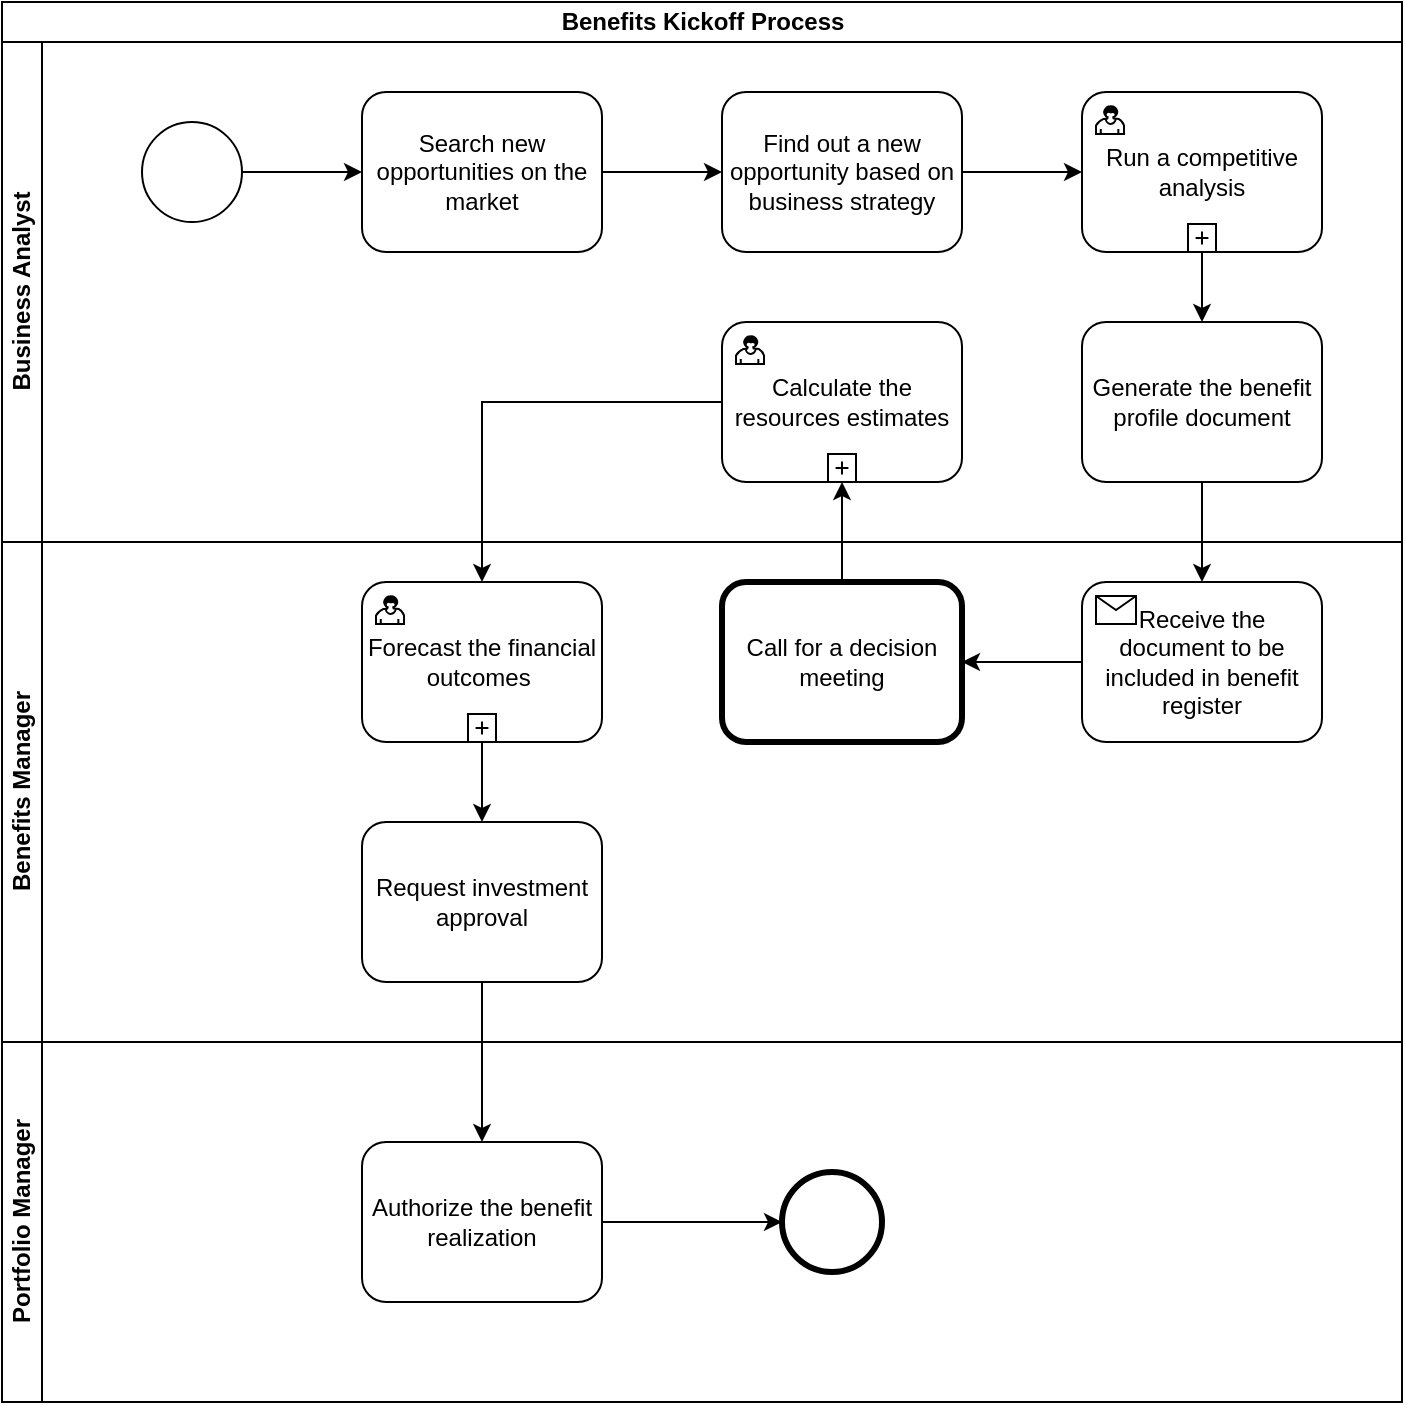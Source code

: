 <mxfile version="13.8.0" type="github"><diagram id="RDtPT-bHixlKmdcHidb1" name="Page-1"><mxGraphModel dx="782" dy="415" grid="1" gridSize="10" guides="1" tooltips="1" connect="1" arrows="1" fold="1" page="1" pageScale="1" pageWidth="850" pageHeight="1100" math="0" shadow="0"><root><mxCell id="0"/><mxCell id="1" parent="0"/><mxCell id="EqA8bBB3nNrjbtlvsTNp-1" value="Benefits Kickoff Process" style="swimlane;html=1;childLayout=stackLayout;resizeParent=1;resizeParentMax=0;horizontal=1;startSize=20;horizontalStack=0;" parent="1" vertex="1"><mxGeometry x="160" y="30" width="700" height="700" as="geometry"/></mxCell><mxCell id="EqA8bBB3nNrjbtlvsTNp-2" value="Business Analyst" style="swimlane;html=1;startSize=20;horizontal=0;" parent="EqA8bBB3nNrjbtlvsTNp-1" vertex="1"><mxGeometry y="20" width="700" height="250" as="geometry"/></mxCell><mxCell id="EqA8bBB3nNrjbtlvsTNp-7" style="edgeStyle=orthogonalEdgeStyle;rounded=0;orthogonalLoop=1;jettySize=auto;html=1;exitX=1;exitY=0.5;exitDx=0;exitDy=0;entryX=0;entryY=0.5;entryDx=0;entryDy=0;" parent="EqA8bBB3nNrjbtlvsTNp-2" source="EqA8bBB3nNrjbtlvsTNp-5" target="EqA8bBB3nNrjbtlvsTNp-6" edge="1"><mxGeometry relative="1" as="geometry"/></mxCell><mxCell id="EqA8bBB3nNrjbtlvsTNp-38" value="Run a competitive analysis" style="html=1;whiteSpace=wrap;rounded=1;dropTarget=0;" parent="EqA8bBB3nNrjbtlvsTNp-2" vertex="1"><mxGeometry x="540" y="25" width="120" height="80" as="geometry"/></mxCell><mxCell id="EqA8bBB3nNrjbtlvsTNp-39" value="" style="html=1;shape=mxgraph.bpmn.user_task;outlineConnect=0;" parent="EqA8bBB3nNrjbtlvsTNp-38" vertex="1"><mxGeometry width="14" height="14" relative="1" as="geometry"><mxPoint x="7" y="7" as="offset"/></mxGeometry></mxCell><mxCell id="EqA8bBB3nNrjbtlvsTNp-40" value="" style="html=1;shape=plus;outlineConnect=0;" parent="EqA8bBB3nNrjbtlvsTNp-38" vertex="1"><mxGeometry x="0.5" y="1" width="14" height="14" relative="1" as="geometry"><mxPoint x="-7" y="-14" as="offset"/></mxGeometry></mxCell><mxCell id="EqA8bBB3nNrjbtlvsTNp-5" value="" style="shape=mxgraph.bpmn.shape;html=1;verticalLabelPosition=bottom;labelBackgroundColor=#ffffff;verticalAlign=top;align=center;perimeter=ellipsePerimeter;outlineConnect=0;outline=standard;symbol=general;" parent="EqA8bBB3nNrjbtlvsTNp-2" vertex="1"><mxGeometry x="70" y="40" width="50" height="50" as="geometry"/></mxCell><mxCell id="EqA8bBB3nNrjbtlvsTNp-10" style="edgeStyle=orthogonalEdgeStyle;rounded=0;orthogonalLoop=1;jettySize=auto;html=1;exitX=1;exitY=0.5;exitDx=0;exitDy=0;entryX=0;entryY=0.5;entryDx=0;entryDy=0;" parent="EqA8bBB3nNrjbtlvsTNp-2" source="EqA8bBB3nNrjbtlvsTNp-6" target="EqA8bBB3nNrjbtlvsTNp-9" edge="1"><mxGeometry relative="1" as="geometry"/></mxCell><mxCell id="EqA8bBB3nNrjbtlvsTNp-6" value="Search new opportunities on the market" style="shape=ext;rounded=1;html=1;whiteSpace=wrap;" parent="EqA8bBB3nNrjbtlvsTNp-2" vertex="1"><mxGeometry x="180" y="25" width="120" height="80" as="geometry"/></mxCell><mxCell id="EqA8bBB3nNrjbtlvsTNp-12" style="edgeStyle=orthogonalEdgeStyle;rounded=0;orthogonalLoop=1;jettySize=auto;html=1;exitX=1;exitY=0.5;exitDx=0;exitDy=0;entryX=0;entryY=0.5;entryDx=0;entryDy=0;" parent="EqA8bBB3nNrjbtlvsTNp-2" source="EqA8bBB3nNrjbtlvsTNp-9" edge="1"><mxGeometry relative="1" as="geometry"><mxPoint x="540" y="65" as="targetPoint"/></mxGeometry></mxCell><mxCell id="EqA8bBB3nNrjbtlvsTNp-9" value="Find out a new opportunity based on business strategy" style="shape=ext;rounded=1;html=1;whiteSpace=wrap;" parent="EqA8bBB3nNrjbtlvsTNp-2" vertex="1"><mxGeometry x="360" y="25" width="120" height="80" as="geometry"/></mxCell><mxCell id="EqA8bBB3nNrjbtlvsTNp-15" style="edgeStyle=orthogonalEdgeStyle;rounded=0;orthogonalLoop=1;jettySize=auto;html=1;exitX=0.5;exitY=1;exitDx=0;exitDy=0;entryX=0.5;entryY=0;entryDx=0;entryDy=0;" parent="EqA8bBB3nNrjbtlvsTNp-2" target="EqA8bBB3nNrjbtlvsTNp-18" edge="1"><mxGeometry relative="1" as="geometry"><mxPoint x="600" y="105" as="sourcePoint"/><mxPoint x="600" y="160" as="targetPoint"/></mxGeometry></mxCell><mxCell id="EqA8bBB3nNrjbtlvsTNp-35" value="Calculate the resources estimates" style="html=1;whiteSpace=wrap;rounded=1;dropTarget=0;" parent="EqA8bBB3nNrjbtlvsTNp-2" vertex="1"><mxGeometry x="360" y="140" width="120" height="80" as="geometry"/></mxCell><mxCell id="EqA8bBB3nNrjbtlvsTNp-36" value="" style="html=1;shape=mxgraph.bpmn.user_task;outlineConnect=0;" parent="EqA8bBB3nNrjbtlvsTNp-35" vertex="1"><mxGeometry width="14" height="14" relative="1" as="geometry"><mxPoint x="7" y="7" as="offset"/></mxGeometry></mxCell><mxCell id="EqA8bBB3nNrjbtlvsTNp-37" value="" style="html=1;shape=plus;outlineConnect=0;" parent="EqA8bBB3nNrjbtlvsTNp-35" vertex="1"><mxGeometry x="0.5" y="1" width="14" height="14" relative="1" as="geometry"><mxPoint x="-7" y="-14" as="offset"/></mxGeometry></mxCell><mxCell id="EqA8bBB3nNrjbtlvsTNp-18" value="Generate the benefit profile document" style="shape=ext;rounded=1;html=1;whiteSpace=wrap;" parent="EqA8bBB3nNrjbtlvsTNp-2" vertex="1"><mxGeometry x="540" y="140" width="120" height="80" as="geometry"/></mxCell><mxCell id="EqA8bBB3nNrjbtlvsTNp-3" value="Benefits Manager" style="swimlane;html=1;startSize=20;horizontal=0;" parent="EqA8bBB3nNrjbtlvsTNp-1" vertex="1"><mxGeometry y="270" width="700" height="250" as="geometry"/></mxCell><mxCell id="EqA8bBB3nNrjbtlvsTNp-22" style="edgeStyle=orthogonalEdgeStyle;rounded=0;orthogonalLoop=1;jettySize=auto;html=1;exitX=0;exitY=0.5;exitDx=0;exitDy=0;entryX=1;entryY=0.5;entryDx=0;entryDy=0;" parent="EqA8bBB3nNrjbtlvsTNp-3" source="EqA8bBB3nNrjbtlvsTNp-23" target="EqA8bBB3nNrjbtlvsTNp-21" edge="1"><mxGeometry relative="1" as="geometry"><mxPoint x="480" y="90" as="sourcePoint"/></mxGeometry></mxCell><mxCell id="EqA8bBB3nNrjbtlvsTNp-41" value="Forecast the financial outcomes&amp;nbsp;" style="html=1;whiteSpace=wrap;rounded=1;dropTarget=0;" parent="EqA8bBB3nNrjbtlvsTNp-3" vertex="1"><mxGeometry x="180" y="20" width="120" height="80" as="geometry"/></mxCell><mxCell id="EqA8bBB3nNrjbtlvsTNp-42" value="" style="html=1;shape=mxgraph.bpmn.user_task;outlineConnect=0;" parent="EqA8bBB3nNrjbtlvsTNp-41" vertex="1"><mxGeometry width="14" height="14" relative="1" as="geometry"><mxPoint x="7" y="7" as="offset"/></mxGeometry></mxCell><mxCell id="EqA8bBB3nNrjbtlvsTNp-43" value="" style="html=1;shape=plus;outlineConnect=0;" parent="EqA8bBB3nNrjbtlvsTNp-41" vertex="1"><mxGeometry x="0.5" y="1" width="14" height="14" relative="1" as="geometry"><mxPoint x="-7" y="-14" as="offset"/></mxGeometry></mxCell><mxCell id="EqA8bBB3nNrjbtlvsTNp-23" value="Receive the document to be included in benefit register" style="html=1;whiteSpace=wrap;rounded=1;dropTarget=0;" parent="EqA8bBB3nNrjbtlvsTNp-3" vertex="1"><mxGeometry x="540" y="20" width="120" height="80" as="geometry"/></mxCell><mxCell id="EqA8bBB3nNrjbtlvsTNp-24" value="" style="html=1;shape=message;outlineConnect=0;" parent="EqA8bBB3nNrjbtlvsTNp-23" vertex="1"><mxGeometry width="20" height="14" relative="1" as="geometry"><mxPoint x="7" y="7" as="offset"/></mxGeometry></mxCell><mxCell id="EqA8bBB3nNrjbtlvsTNp-21" value="Call for a decision meeting" style="shape=ext;rounded=1;html=1;whiteSpace=wrap;strokeWidth=3;" parent="EqA8bBB3nNrjbtlvsTNp-3" vertex="1"><mxGeometry x="360" y="20" width="120" height="80" as="geometry"/></mxCell><mxCell id="EqA8bBB3nNrjbtlvsTNp-31" style="edgeStyle=orthogonalEdgeStyle;rounded=0;orthogonalLoop=1;jettySize=auto;html=1;exitX=0.5;exitY=1;exitDx=0;exitDy=0;entryX=0.5;entryY=0;entryDx=0;entryDy=0;" parent="EqA8bBB3nNrjbtlvsTNp-3" source="EqA8bBB3nNrjbtlvsTNp-41" target="EqA8bBB3nNrjbtlvsTNp-27" edge="1"><mxGeometry relative="1" as="geometry"><mxPoint x="620" y="130" as="sourcePoint"/></mxGeometry></mxCell><mxCell id="EqA8bBB3nNrjbtlvsTNp-27" value="Request investment approval" style="shape=ext;rounded=1;html=1;whiteSpace=wrap;" parent="EqA8bBB3nNrjbtlvsTNp-3" vertex="1"><mxGeometry x="180" y="140" width="120" height="80" as="geometry"/></mxCell><mxCell id="EqA8bBB3nNrjbtlvsTNp-4" value="Portfolio Manager" style="swimlane;html=1;startSize=20;horizontal=0;" parent="EqA8bBB3nNrjbtlvsTNp-1" vertex="1"><mxGeometry y="520" width="700" height="180" as="geometry"/></mxCell><mxCell id="EqA8bBB3nNrjbtlvsTNp-45" style="edgeStyle=orthogonalEdgeStyle;rounded=0;orthogonalLoop=1;jettySize=auto;html=1;exitX=1;exitY=0.5;exitDx=0;exitDy=0;entryX=0;entryY=0.5;entryDx=0;entryDy=0;" parent="EqA8bBB3nNrjbtlvsTNp-4" source="EqA8bBB3nNrjbtlvsTNp-28" target="EqA8bBB3nNrjbtlvsTNp-33" edge="1"><mxGeometry relative="1" as="geometry"/></mxCell><mxCell id="EqA8bBB3nNrjbtlvsTNp-28" value="Authorize the benefit realization" style="shape=ext;rounded=1;html=1;whiteSpace=wrap;" parent="EqA8bBB3nNrjbtlvsTNp-4" vertex="1"><mxGeometry x="180" y="50" width="120" height="80" as="geometry"/></mxCell><mxCell id="EqA8bBB3nNrjbtlvsTNp-33" value="" style="shape=mxgraph.bpmn.shape;html=1;verticalLabelPosition=bottom;labelBackgroundColor=#ffffff;verticalAlign=top;align=center;perimeter=ellipsePerimeter;outlineConnect=0;outline=end;symbol=general;" parent="EqA8bBB3nNrjbtlvsTNp-4" vertex="1"><mxGeometry x="390" y="65" width="50" height="50" as="geometry"/></mxCell><mxCell id="EqA8bBB3nNrjbtlvsTNp-20" style="edgeStyle=orthogonalEdgeStyle;rounded=0;orthogonalLoop=1;jettySize=auto;html=1;exitX=0.5;exitY=1;exitDx=0;exitDy=0;entryX=0.5;entryY=0;entryDx=0;entryDy=0;" parent="EqA8bBB3nNrjbtlvsTNp-1" source="EqA8bBB3nNrjbtlvsTNp-18" target="EqA8bBB3nNrjbtlvsTNp-23" edge="1"><mxGeometry relative="1" as="geometry"><mxPoint x="240" y="400" as="targetPoint"/></mxGeometry></mxCell><mxCell id="EqA8bBB3nNrjbtlvsTNp-32" style="edgeStyle=orthogonalEdgeStyle;rounded=0;orthogonalLoop=1;jettySize=auto;html=1;exitX=0.5;exitY=1;exitDx=0;exitDy=0;" parent="EqA8bBB3nNrjbtlvsTNp-1" source="EqA8bBB3nNrjbtlvsTNp-27" target="EqA8bBB3nNrjbtlvsTNp-28" edge="1"><mxGeometry relative="1" as="geometry"/></mxCell><mxCell id="EqA8bBB3nNrjbtlvsTNp-29" style="edgeStyle=orthogonalEdgeStyle;rounded=0;orthogonalLoop=1;jettySize=auto;html=1;exitX=0.5;exitY=0;exitDx=0;exitDy=0;entryX=0.5;entryY=1;entryDx=0;entryDy=0;" parent="EqA8bBB3nNrjbtlvsTNp-1" source="EqA8bBB3nNrjbtlvsTNp-21" target="EqA8bBB3nNrjbtlvsTNp-37" edge="1"><mxGeometry relative="1" as="geometry"><mxPoint x="420" y="340" as="targetPoint"/></mxGeometry></mxCell><mxCell id="EqA8bBB3nNrjbtlvsTNp-44" style="edgeStyle=orthogonalEdgeStyle;rounded=0;orthogonalLoop=1;jettySize=auto;html=1;exitX=0;exitY=0.5;exitDx=0;exitDy=0;entryX=0.5;entryY=0;entryDx=0;entryDy=0;" parent="EqA8bBB3nNrjbtlvsTNp-1" source="EqA8bBB3nNrjbtlvsTNp-35" target="EqA8bBB3nNrjbtlvsTNp-41" edge="1"><mxGeometry relative="1" as="geometry"/></mxCell></root></mxGraphModel></diagram></mxfile>